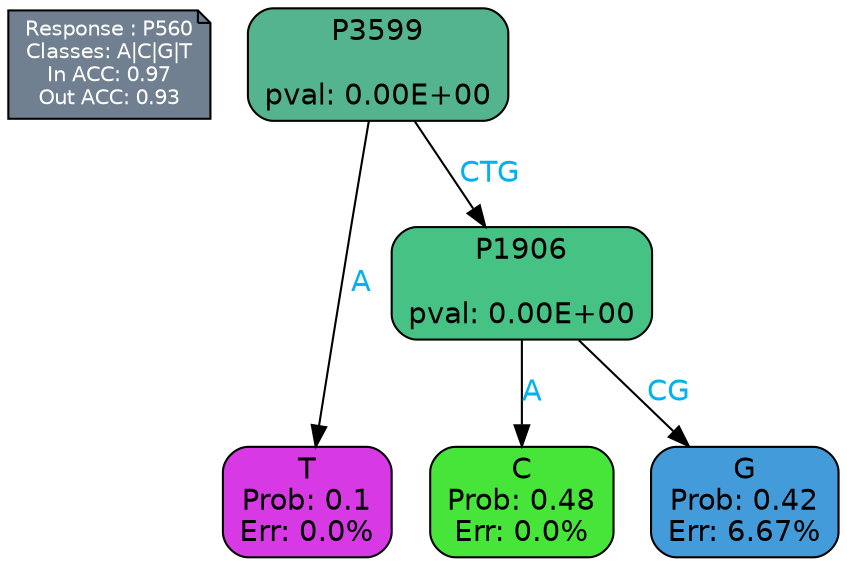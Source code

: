 digraph Tree {
node [shape=box, style="filled, rounded", color="black", fontname=helvetica] ;
graph [ranksep=equally, splines=polylines, bgcolor=transparent, dpi=600] ;
edge [fontname=helvetica] ;
LEGEND [label="Response : P560
Classes: A|C|G|T
In ACC: 0.97
Out ACC: 0.93
",shape=note,align=left,style=filled,fillcolor="slategray",fontcolor="white",fontsize=10];1 [label="P3599

pval: 0.00E+00", fillcolor="#54b48d"] ;
2 [label="T
Prob: 0.1
Err: 0.0%", fillcolor="#d739e5"] ;
3 [label="P1906

pval: 0.00E+00", fillcolor="#45c284"] ;
4 [label="C
Prob: 0.48
Err: 0.0%", fillcolor="#47e539"] ;
5 [label="G
Prob: 0.42
Err: 6.67%", fillcolor="#449bd9"] ;
1 -> 2 [label="A",fontcolor=deepskyblue2] ;
1 -> 3 [label="CTG",fontcolor=deepskyblue2] ;
3 -> 4 [label="A",fontcolor=deepskyblue2] ;
3 -> 5 [label="CG",fontcolor=deepskyblue2] ;
{rank = same; 2;4;5;}{rank = same; LEGEND;1;}}